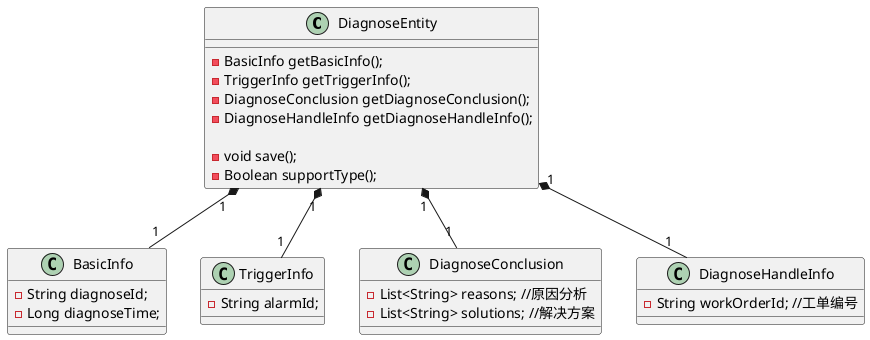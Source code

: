 @startuml
class DiagnoseEntity{

    - BasicInfo getBasicInfo();
    - TriggerInfo getTriggerInfo();
    - DiagnoseConclusion getDiagnoseConclusion();
    - DiagnoseHandleInfo getDiagnoseHandleInfo();

    - void save();
    - Boolean supportType();
}

class BasicInfo{
    - String diagnoseId;
    - Long diagnoseTime;
}

class TriggerInfo{
    - String alarmId;
}

class DiagnoseConclusion{
    - List<String> reasons; //原因分析
    - List<String> solutions; //解决方案
}

class DiagnoseHandleInfo{
    - String workOrderId; //工单编号
}
DiagnoseEntity "1" *-- "1" BasicInfo
DiagnoseEntity "1" *-- "1" TriggerInfo
DiagnoseEntity "1" *-- "1" DiagnoseConclusion
DiagnoseEntity "1" *-- "1" DiagnoseHandleInfo
@enduml
```

@startuml
class DiagnoseRuleParam{
    - String id;
    - String name;
    - double value;//参数值
    - String unit;//单位
    - String operator;//逻辑比较码
}

abstract class DiagnoseRule{
    - String id;
    - String groupId;
    - String ruleName;
    - List<DiagnoseRuleParam> paramList;

    - void enable();//生效
    - void disEnable();//失效
    - Boolean isEnable();

    - {abstract} RuleDiagnoseResult diagnose(DiagnoseRequest request);//诊断计算
}
DiagnoseRule "1" *-- "Many" DiagnoseRuleParam
@enduml
```


@startuml
interface IDiagnoseRuleGroup {

    - {abstract} List<AbstractDiagnoseRule> getRules(IDiagnoseRuleGroupRepository diagnoseRuleGroupRepository);
}

class DefaultDiagnoseRuleGroup{
    - String groupId;
    - String alarmType;
    - String reason; //原因分析
    - String solution; //解决方案
    - String logicOperation;// 组内规则逻辑关系

    - void updateGroupSolution(String solution,IDiagnoseRuleGroupRepository diagnoseRuleGroupRepository);//修改解决方案
}

IDiagnoseRuleGroup <|.. DefaultDiagnoseRuleGroup
@enduml